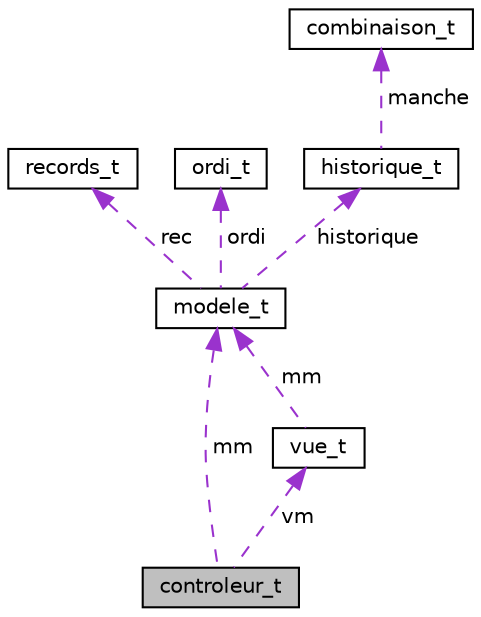 digraph "controleur_t"
{
  edge [fontname="Helvetica",fontsize="10",labelfontname="Helvetica",labelfontsize="10"];
  node [fontname="Helvetica",fontsize="10",shape=record];
  Node1 [label="controleur_t",height=0.2,width=0.4,color="black", fillcolor="grey75", style="filled", fontcolor="black"];
  Node2 -> Node1 [dir="back",color="darkorchid3",fontsize="10",style="dashed",label=" vm" ,fontname="Helvetica"];
  Node2 [label="vue_t",height=0.2,width=0.4,color="black", fillcolor="white", style="filled",URL="$structvue__t.html",tooltip="Implémentation de la vue pour le jeu Mastermind. "];
  Node3 -> Node2 [dir="back",color="darkorchid3",fontsize="10",style="dashed",label=" mm" ,fontname="Helvetica"];
  Node3 [label="modele_t",height=0.2,width=0.4,color="black", fillcolor="white", style="filled",URL="$structmodele__t.html",tooltip="Implémentation du modèle pour le jeu Mastermind. "];
  Node4 -> Node3 [dir="back",color="darkorchid3",fontsize="10",style="dashed",label=" rec" ,fontname="Helvetica"];
  Node4 [label="records_t",height=0.2,width=0.4,color="black", fillcolor="white", style="filled",URL="$structrecords__t.html",tooltip="Structure contenant les outils suplémentaires nécessaires pour les records. "];
  Node5 -> Node3 [dir="back",color="darkorchid3",fontsize="10",style="dashed",label=" ordi" ,fontname="Helvetica"];
  Node5 [label="ordi_t",height=0.2,width=0.4,color="black", fillcolor="white", style="filled",URL="$structordi__t.html",tooltip="Structure contenant les outils suplémentaires nécessaires pour l&#39;algorithme de l&#39;ordinateur. "];
  Node6 -> Node3 [dir="back",color="darkorchid3",fontsize="10",style="dashed",label=" historique" ,fontname="Helvetica"];
  Node6 [label="historique_t",height=0.2,width=0.4,color="black", fillcolor="white", style="filled",URL="$structhistorique__t.html",tooltip="Structure contenant l&#39;historique de toutes les combinaisons. "];
  Node7 -> Node6 [dir="back",color="darkorchid3",fontsize="10",style="dashed",label=" manche" ,fontname="Helvetica"];
  Node7 [label="combinaison_t",height=0.2,width=0.4,color="black", fillcolor="white", style="filled",URL="$structcombinaison__t.html",tooltip="Représentation d&#39;une combinaison de couleurs et de son score. "];
  Node3 -> Node1 [dir="back",color="darkorchid3",fontsize="10",style="dashed",label=" mm" ,fontname="Helvetica"];
}
